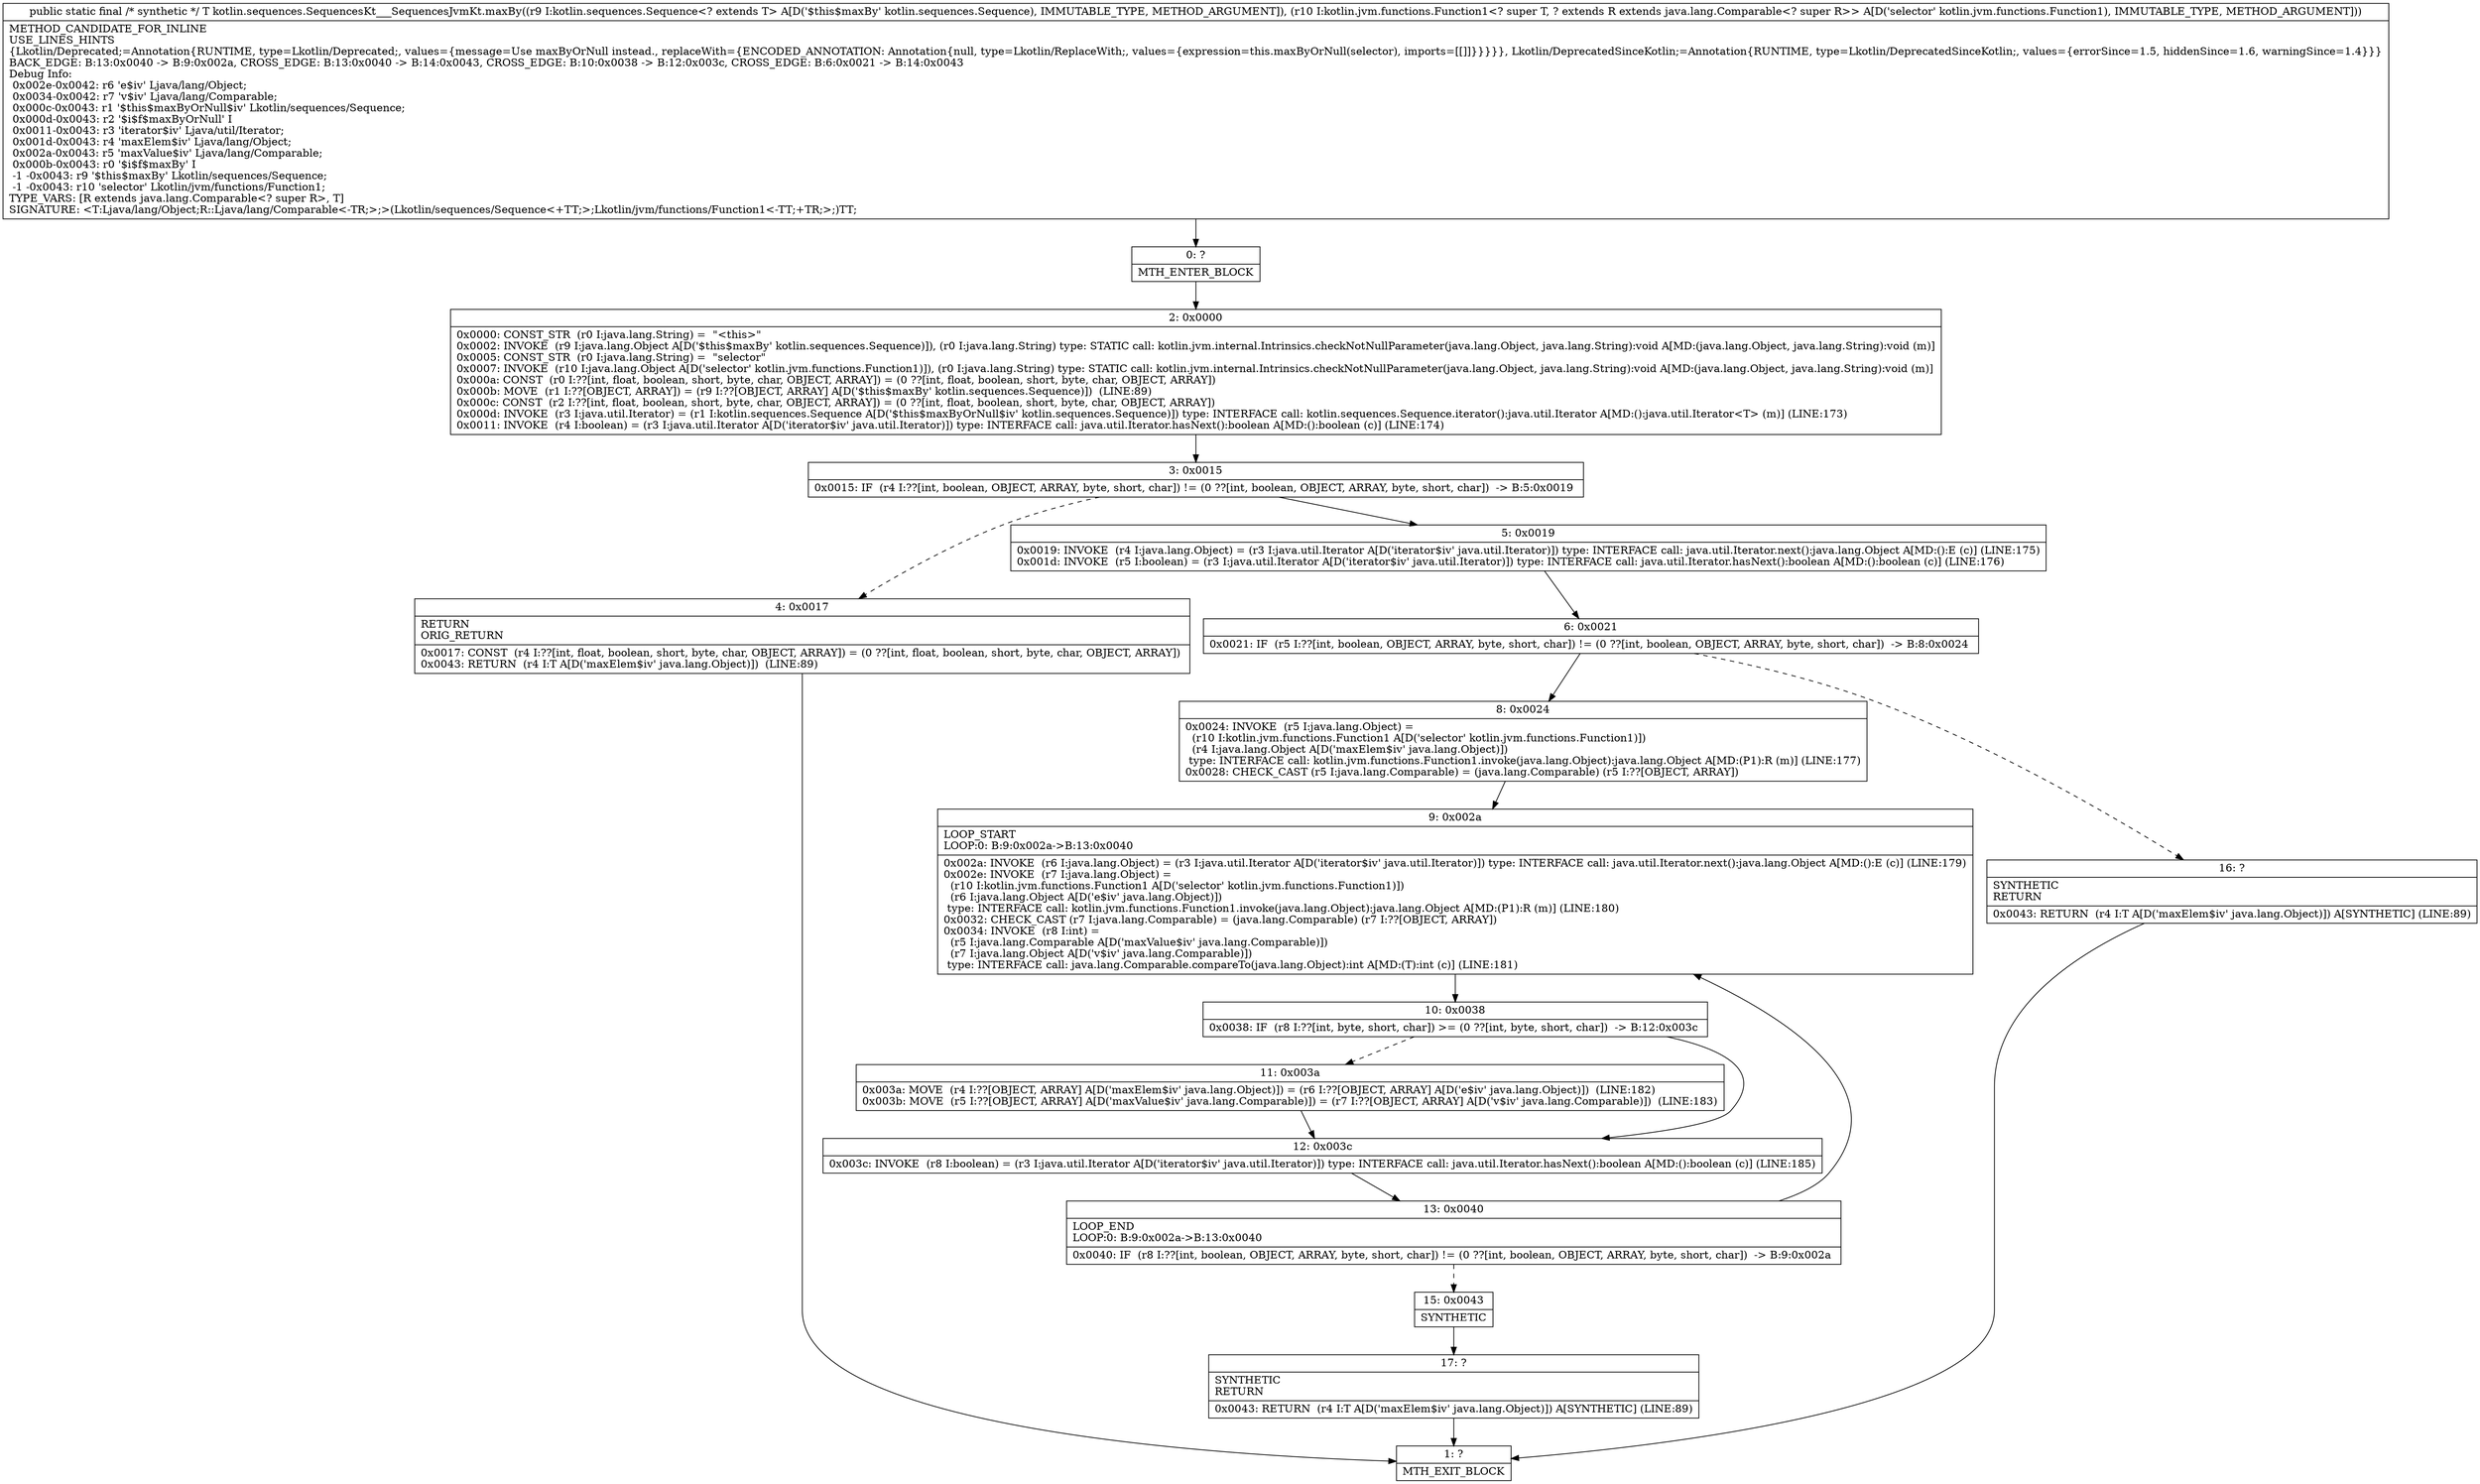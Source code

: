 digraph "CFG forkotlin.sequences.SequencesKt___SequencesJvmKt.maxBy(Lkotlin\/sequences\/Sequence;Lkotlin\/jvm\/functions\/Function1;)Ljava\/lang\/Object;" {
Node_0 [shape=record,label="{0\:\ ?|MTH_ENTER_BLOCK\l}"];
Node_2 [shape=record,label="{2\:\ 0x0000|0x0000: CONST_STR  (r0 I:java.lang.String) =  \"\<this\>\" \l0x0002: INVOKE  (r9 I:java.lang.Object A[D('$this$maxBy' kotlin.sequences.Sequence)]), (r0 I:java.lang.String) type: STATIC call: kotlin.jvm.internal.Intrinsics.checkNotNullParameter(java.lang.Object, java.lang.String):void A[MD:(java.lang.Object, java.lang.String):void (m)]\l0x0005: CONST_STR  (r0 I:java.lang.String) =  \"selector\" \l0x0007: INVOKE  (r10 I:java.lang.Object A[D('selector' kotlin.jvm.functions.Function1)]), (r0 I:java.lang.String) type: STATIC call: kotlin.jvm.internal.Intrinsics.checkNotNullParameter(java.lang.Object, java.lang.String):void A[MD:(java.lang.Object, java.lang.String):void (m)]\l0x000a: CONST  (r0 I:??[int, float, boolean, short, byte, char, OBJECT, ARRAY]) = (0 ??[int, float, boolean, short, byte, char, OBJECT, ARRAY]) \l0x000b: MOVE  (r1 I:??[OBJECT, ARRAY]) = (r9 I:??[OBJECT, ARRAY] A[D('$this$maxBy' kotlin.sequences.Sequence)])  (LINE:89)\l0x000c: CONST  (r2 I:??[int, float, boolean, short, byte, char, OBJECT, ARRAY]) = (0 ??[int, float, boolean, short, byte, char, OBJECT, ARRAY]) \l0x000d: INVOKE  (r3 I:java.util.Iterator) = (r1 I:kotlin.sequences.Sequence A[D('$this$maxByOrNull$iv' kotlin.sequences.Sequence)]) type: INTERFACE call: kotlin.sequences.Sequence.iterator():java.util.Iterator A[MD:():java.util.Iterator\<T\> (m)] (LINE:173)\l0x0011: INVOKE  (r4 I:boolean) = (r3 I:java.util.Iterator A[D('iterator$iv' java.util.Iterator)]) type: INTERFACE call: java.util.Iterator.hasNext():boolean A[MD:():boolean (c)] (LINE:174)\l}"];
Node_3 [shape=record,label="{3\:\ 0x0015|0x0015: IF  (r4 I:??[int, boolean, OBJECT, ARRAY, byte, short, char]) != (0 ??[int, boolean, OBJECT, ARRAY, byte, short, char])  \-\> B:5:0x0019 \l}"];
Node_4 [shape=record,label="{4\:\ 0x0017|RETURN\lORIG_RETURN\l|0x0017: CONST  (r4 I:??[int, float, boolean, short, byte, char, OBJECT, ARRAY]) = (0 ??[int, float, boolean, short, byte, char, OBJECT, ARRAY]) \l0x0043: RETURN  (r4 I:T A[D('maxElem$iv' java.lang.Object)])  (LINE:89)\l}"];
Node_1 [shape=record,label="{1\:\ ?|MTH_EXIT_BLOCK\l}"];
Node_5 [shape=record,label="{5\:\ 0x0019|0x0019: INVOKE  (r4 I:java.lang.Object) = (r3 I:java.util.Iterator A[D('iterator$iv' java.util.Iterator)]) type: INTERFACE call: java.util.Iterator.next():java.lang.Object A[MD:():E (c)] (LINE:175)\l0x001d: INVOKE  (r5 I:boolean) = (r3 I:java.util.Iterator A[D('iterator$iv' java.util.Iterator)]) type: INTERFACE call: java.util.Iterator.hasNext():boolean A[MD:():boolean (c)] (LINE:176)\l}"];
Node_6 [shape=record,label="{6\:\ 0x0021|0x0021: IF  (r5 I:??[int, boolean, OBJECT, ARRAY, byte, short, char]) != (0 ??[int, boolean, OBJECT, ARRAY, byte, short, char])  \-\> B:8:0x0024 \l}"];
Node_8 [shape=record,label="{8\:\ 0x0024|0x0024: INVOKE  (r5 I:java.lang.Object) = \l  (r10 I:kotlin.jvm.functions.Function1 A[D('selector' kotlin.jvm.functions.Function1)])\l  (r4 I:java.lang.Object A[D('maxElem$iv' java.lang.Object)])\l type: INTERFACE call: kotlin.jvm.functions.Function1.invoke(java.lang.Object):java.lang.Object A[MD:(P1):R (m)] (LINE:177)\l0x0028: CHECK_CAST (r5 I:java.lang.Comparable) = (java.lang.Comparable) (r5 I:??[OBJECT, ARRAY]) \l}"];
Node_9 [shape=record,label="{9\:\ 0x002a|LOOP_START\lLOOP:0: B:9:0x002a\-\>B:13:0x0040\l|0x002a: INVOKE  (r6 I:java.lang.Object) = (r3 I:java.util.Iterator A[D('iterator$iv' java.util.Iterator)]) type: INTERFACE call: java.util.Iterator.next():java.lang.Object A[MD:():E (c)] (LINE:179)\l0x002e: INVOKE  (r7 I:java.lang.Object) = \l  (r10 I:kotlin.jvm.functions.Function1 A[D('selector' kotlin.jvm.functions.Function1)])\l  (r6 I:java.lang.Object A[D('e$iv' java.lang.Object)])\l type: INTERFACE call: kotlin.jvm.functions.Function1.invoke(java.lang.Object):java.lang.Object A[MD:(P1):R (m)] (LINE:180)\l0x0032: CHECK_CAST (r7 I:java.lang.Comparable) = (java.lang.Comparable) (r7 I:??[OBJECT, ARRAY]) \l0x0034: INVOKE  (r8 I:int) = \l  (r5 I:java.lang.Comparable A[D('maxValue$iv' java.lang.Comparable)])\l  (r7 I:java.lang.Object A[D('v$iv' java.lang.Comparable)])\l type: INTERFACE call: java.lang.Comparable.compareTo(java.lang.Object):int A[MD:(T):int (c)] (LINE:181)\l}"];
Node_10 [shape=record,label="{10\:\ 0x0038|0x0038: IF  (r8 I:??[int, byte, short, char]) \>= (0 ??[int, byte, short, char])  \-\> B:12:0x003c \l}"];
Node_11 [shape=record,label="{11\:\ 0x003a|0x003a: MOVE  (r4 I:??[OBJECT, ARRAY] A[D('maxElem$iv' java.lang.Object)]) = (r6 I:??[OBJECT, ARRAY] A[D('e$iv' java.lang.Object)])  (LINE:182)\l0x003b: MOVE  (r5 I:??[OBJECT, ARRAY] A[D('maxValue$iv' java.lang.Comparable)]) = (r7 I:??[OBJECT, ARRAY] A[D('v$iv' java.lang.Comparable)])  (LINE:183)\l}"];
Node_12 [shape=record,label="{12\:\ 0x003c|0x003c: INVOKE  (r8 I:boolean) = (r3 I:java.util.Iterator A[D('iterator$iv' java.util.Iterator)]) type: INTERFACE call: java.util.Iterator.hasNext():boolean A[MD:():boolean (c)] (LINE:185)\l}"];
Node_13 [shape=record,label="{13\:\ 0x0040|LOOP_END\lLOOP:0: B:9:0x002a\-\>B:13:0x0040\l|0x0040: IF  (r8 I:??[int, boolean, OBJECT, ARRAY, byte, short, char]) != (0 ??[int, boolean, OBJECT, ARRAY, byte, short, char])  \-\> B:9:0x002a \l}"];
Node_15 [shape=record,label="{15\:\ 0x0043|SYNTHETIC\l}"];
Node_17 [shape=record,label="{17\:\ ?|SYNTHETIC\lRETURN\l|0x0043: RETURN  (r4 I:T A[D('maxElem$iv' java.lang.Object)]) A[SYNTHETIC] (LINE:89)\l}"];
Node_16 [shape=record,label="{16\:\ ?|SYNTHETIC\lRETURN\l|0x0043: RETURN  (r4 I:T A[D('maxElem$iv' java.lang.Object)]) A[SYNTHETIC] (LINE:89)\l}"];
MethodNode[shape=record,label="{public static final \/* synthetic *\/ T kotlin.sequences.SequencesKt___SequencesJvmKt.maxBy((r9 I:kotlin.sequences.Sequence\<? extends T\> A[D('$this$maxBy' kotlin.sequences.Sequence), IMMUTABLE_TYPE, METHOD_ARGUMENT]), (r10 I:kotlin.jvm.functions.Function1\<? super T, ? extends R extends java.lang.Comparable\<? super R\>\> A[D('selector' kotlin.jvm.functions.Function1), IMMUTABLE_TYPE, METHOD_ARGUMENT]))  | METHOD_CANDIDATE_FOR_INLINE\lUSE_LINES_HINTS\l\{Lkotlin\/Deprecated;=Annotation\{RUNTIME, type=Lkotlin\/Deprecated;, values=\{message=Use maxByOrNull instead., replaceWith=\{ENCODED_ANNOTATION: Annotation\{null, type=Lkotlin\/ReplaceWith;, values=\{expression=this.maxByOrNull(selector), imports=[[]]\}\}\}\}\}, Lkotlin\/DeprecatedSinceKotlin;=Annotation\{RUNTIME, type=Lkotlin\/DeprecatedSinceKotlin;, values=\{errorSince=1.5, hiddenSince=1.6, warningSince=1.4\}\}\}\lBACK_EDGE: B:13:0x0040 \-\> B:9:0x002a, CROSS_EDGE: B:13:0x0040 \-\> B:14:0x0043, CROSS_EDGE: B:10:0x0038 \-\> B:12:0x003c, CROSS_EDGE: B:6:0x0021 \-\> B:14:0x0043\lDebug Info:\l  0x002e\-0x0042: r6 'e$iv' Ljava\/lang\/Object;\l  0x0034\-0x0042: r7 'v$iv' Ljava\/lang\/Comparable;\l  0x000c\-0x0043: r1 '$this$maxByOrNull$iv' Lkotlin\/sequences\/Sequence;\l  0x000d\-0x0043: r2 '$i$f$maxByOrNull' I\l  0x0011\-0x0043: r3 'iterator$iv' Ljava\/util\/Iterator;\l  0x001d\-0x0043: r4 'maxElem$iv' Ljava\/lang\/Object;\l  0x002a\-0x0043: r5 'maxValue$iv' Ljava\/lang\/Comparable;\l  0x000b\-0x0043: r0 '$i$f$maxBy' I\l  \-1 \-0x0043: r9 '$this$maxBy' Lkotlin\/sequences\/Sequence;\l  \-1 \-0x0043: r10 'selector' Lkotlin\/jvm\/functions\/Function1;\lTYPE_VARS: [R extends java.lang.Comparable\<? super R\>, T]\lSIGNATURE: \<T:Ljava\/lang\/Object;R::Ljava\/lang\/Comparable\<\-TR;\>;\>(Lkotlin\/sequences\/Sequence\<+TT;\>;Lkotlin\/jvm\/functions\/Function1\<\-TT;+TR;\>;)TT;\l}"];
MethodNode -> Node_0;Node_0 -> Node_2;
Node_2 -> Node_3;
Node_3 -> Node_4[style=dashed];
Node_3 -> Node_5;
Node_4 -> Node_1;
Node_5 -> Node_6;
Node_6 -> Node_8;
Node_6 -> Node_16[style=dashed];
Node_8 -> Node_9;
Node_9 -> Node_10;
Node_10 -> Node_11[style=dashed];
Node_10 -> Node_12;
Node_11 -> Node_12;
Node_12 -> Node_13;
Node_13 -> Node_9;
Node_13 -> Node_15[style=dashed];
Node_15 -> Node_17;
Node_17 -> Node_1;
Node_16 -> Node_1;
}

